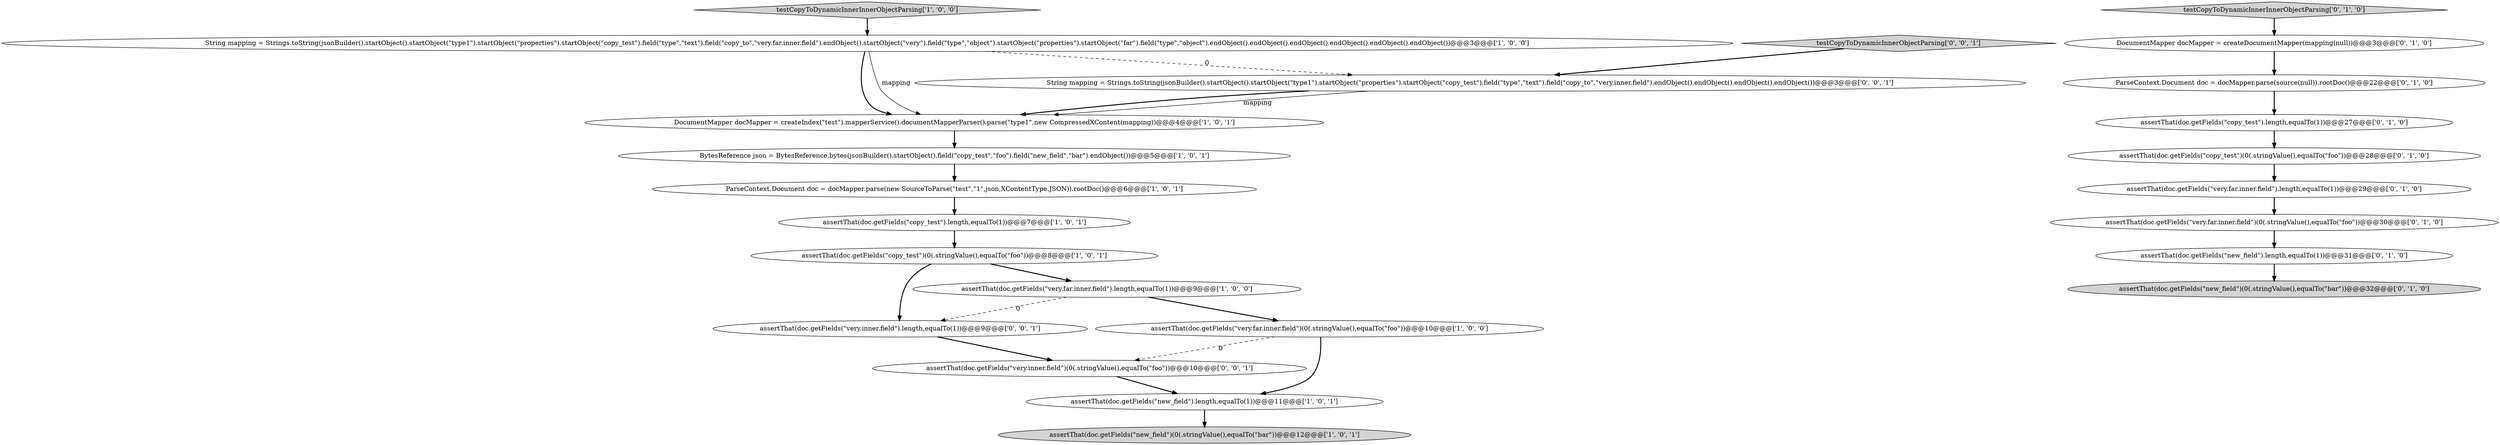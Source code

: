digraph {
22 [style = filled, label = "assertThat(doc.getFields(\"very.inner.field\").length,equalTo(1))@@@9@@@['0', '0', '1']", fillcolor = white, shape = ellipse image = "AAA0AAABBB3BBB"];
12 [style = filled, label = "DocumentMapper docMapper = createDocumentMapper(mapping(null))@@@3@@@['0', '1', '0']", fillcolor = white, shape = ellipse image = "AAA0AAABBB2BBB"];
4 [style = filled, label = "assertThat(doc.getFields(\"very.far.inner.field\")(0(.stringValue(),equalTo(\"foo\"))@@@10@@@['1', '0', '0']", fillcolor = white, shape = ellipse image = "AAA0AAABBB1BBB"];
20 [style = filled, label = "String mapping = Strings.toString(jsonBuilder().startObject().startObject(\"type1\").startObject(\"properties\").startObject(\"copy_test\").field(\"type\",\"text\").field(\"copy_to\",\"very.inner.field\").endObject().endObject().endObject().endObject())@@@3@@@['0', '0', '1']", fillcolor = white, shape = ellipse image = "AAA0AAABBB3BBB"];
18 [style = filled, label = "assertThat(doc.getFields(\"very.far.inner.field\")(0(.stringValue(),equalTo(\"foo\"))@@@30@@@['0', '1', '0']", fillcolor = white, shape = ellipse image = "AAA0AAABBB2BBB"];
8 [style = filled, label = "assertThat(doc.getFields(\"very.far.inner.field\").length,equalTo(1))@@@9@@@['1', '0', '0']", fillcolor = white, shape = ellipse image = "AAA0AAABBB1BBB"];
23 [style = filled, label = "assertThat(doc.getFields(\"very.inner.field\")(0(.stringValue(),equalTo(\"foo\"))@@@10@@@['0', '0', '1']", fillcolor = white, shape = ellipse image = "AAA0AAABBB3BBB"];
3 [style = filled, label = "assertThat(doc.getFields(\"copy_test\").length,equalTo(1))@@@7@@@['1', '0', '1']", fillcolor = white, shape = ellipse image = "AAA0AAABBB1BBB"];
13 [style = filled, label = "assertThat(doc.getFields(\"copy_test\").length,equalTo(1))@@@27@@@['0', '1', '0']", fillcolor = white, shape = ellipse image = "AAA0AAABBB2BBB"];
11 [style = filled, label = "assertThat(doc.getFields(\"new_field\").length,equalTo(1))@@@31@@@['0', '1', '0']", fillcolor = white, shape = ellipse image = "AAA0AAABBB2BBB"];
16 [style = filled, label = "ParseContext.Document doc = docMapper.parse(source(null)).rootDoc()@@@22@@@['0', '1', '0']", fillcolor = white, shape = ellipse image = "AAA1AAABBB2BBB"];
15 [style = filled, label = "assertThat(doc.getFields(\"copy_test\")(0(.stringValue(),equalTo(\"foo\"))@@@28@@@['0', '1', '0']", fillcolor = white, shape = ellipse image = "AAA0AAABBB2BBB"];
0 [style = filled, label = "assertThat(doc.getFields(\"new_field\")(0(.stringValue(),equalTo(\"bar\"))@@@12@@@['1', '0', '1']", fillcolor = lightgray, shape = ellipse image = "AAA0AAABBB1BBB"];
14 [style = filled, label = "testCopyToDynamicInnerInnerObjectParsing['0', '1', '0']", fillcolor = lightgray, shape = diamond image = "AAA0AAABBB2BBB"];
9 [style = filled, label = "ParseContext.Document doc = docMapper.parse(new SourceToParse(\"test\",\"1\",json,XContentType.JSON)).rootDoc()@@@6@@@['1', '0', '1']", fillcolor = white, shape = ellipse image = "AAA0AAABBB1BBB"];
7 [style = filled, label = "assertThat(doc.getFields(\"copy_test\")(0(.stringValue(),equalTo(\"foo\"))@@@8@@@['1', '0', '1']", fillcolor = white, shape = ellipse image = "AAA0AAABBB1BBB"];
10 [style = filled, label = "String mapping = Strings.toString(jsonBuilder().startObject().startObject(\"type1\").startObject(\"properties\").startObject(\"copy_test\").field(\"type\",\"text\").field(\"copy_to\",\"very.far.inner.field\").endObject().startObject(\"very\").field(\"type\",\"object\").startObject(\"properties\").startObject(\"far\").field(\"type\",\"object\").endObject().endObject().endObject().endObject().endObject().endObject())@@@3@@@['1', '0', '0']", fillcolor = white, shape = ellipse image = "AAA0AAABBB1BBB"];
19 [style = filled, label = "assertThat(doc.getFields(\"new_field\")(0(.stringValue(),equalTo(\"bar\"))@@@32@@@['0', '1', '0']", fillcolor = lightgray, shape = ellipse image = "AAA0AAABBB2BBB"];
17 [style = filled, label = "assertThat(doc.getFields(\"very.far.inner.field\").length,equalTo(1))@@@29@@@['0', '1', '0']", fillcolor = white, shape = ellipse image = "AAA0AAABBB2BBB"];
1 [style = filled, label = "DocumentMapper docMapper = createIndex(\"test\").mapperService().documentMapperParser().parse(\"type1\",new CompressedXContent(mapping))@@@4@@@['1', '0', '1']", fillcolor = white, shape = ellipse image = "AAA0AAABBB1BBB"];
2 [style = filled, label = "assertThat(doc.getFields(\"new_field\").length,equalTo(1))@@@11@@@['1', '0', '1']", fillcolor = white, shape = ellipse image = "AAA0AAABBB1BBB"];
6 [style = filled, label = "BytesReference json = BytesReference.bytes(jsonBuilder().startObject().field(\"copy_test\",\"foo\").field(\"new_field\",\"bar\").endObject())@@@5@@@['1', '0', '1']", fillcolor = white, shape = ellipse image = "AAA0AAABBB1BBB"];
21 [style = filled, label = "testCopyToDynamicInnerObjectParsing['0', '0', '1']", fillcolor = lightgray, shape = diamond image = "AAA0AAABBB3BBB"];
5 [style = filled, label = "testCopyToDynamicInnerInnerObjectParsing['1', '0', '0']", fillcolor = lightgray, shape = diamond image = "AAA0AAABBB1BBB"];
23->2 [style = bold, label=""];
13->15 [style = bold, label=""];
4->23 [style = dashed, label="0"];
7->8 [style = bold, label=""];
8->4 [style = bold, label=""];
9->3 [style = bold, label=""];
15->17 [style = bold, label=""];
14->12 [style = bold, label=""];
7->22 [style = bold, label=""];
16->13 [style = bold, label=""];
1->6 [style = bold, label=""];
3->7 [style = bold, label=""];
5->10 [style = bold, label=""];
20->1 [style = bold, label=""];
4->2 [style = bold, label=""];
12->16 [style = bold, label=""];
6->9 [style = bold, label=""];
10->1 [style = bold, label=""];
21->20 [style = bold, label=""];
11->19 [style = bold, label=""];
2->0 [style = bold, label=""];
22->23 [style = bold, label=""];
20->1 [style = solid, label="mapping"];
10->20 [style = dashed, label="0"];
18->11 [style = bold, label=""];
8->22 [style = dashed, label="0"];
10->1 [style = solid, label="mapping"];
17->18 [style = bold, label=""];
}
